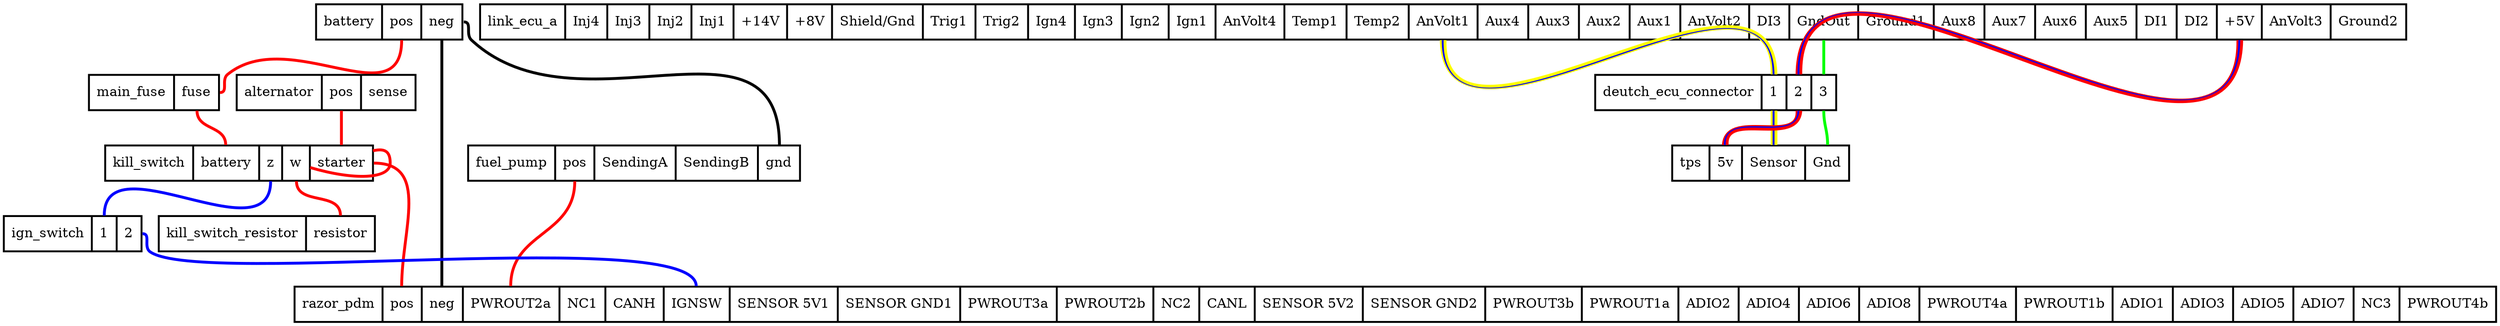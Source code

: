 graph "" {
	graph [bb="0,0,2606,329"];
	node [label="\N",
		shape=record,
		style=bold
	];
	battery	[height=0.51389,
		label="battery | <pos> pos | <neg> neg ",
		pos="403,310.5",
		ranksep=2.0,
		rects="326.5,292.5,395.5,328.5 395.5,292.5,436.5,328.5 436.5,292.5,479.5,328.5",
		width=2.125];
	main_fuse	[height=0.51389,
		label="main_fuse | <fuse> fuse ",
		pos="157,237.5",
		ranksep=2.0,
		rects="89,219.5,178,255.5 178,219.5,225,255.5",
		width=1.8889];
	battery:pos -- main_fuse:fuse	[color=red,
		penwidth=3,
		pos="416,292 416,209.54 298.17,307.78 234,256 227.03,250.37 234.96,237.5 226,237.5"];
	razor_pdm	[height=0.51389,
		label="razor_pdm | <pos> pos | <neg> neg | <PWROUT2a> PWROUT2a | <NC1> NC1 | <CANH> CANH | <IGNSW> IGNSW | <SENSOR 5V1> SENSOR 5V1 | <SENSOR \
GND1> SENSOR GND1 | <PWROUT3a> PWROUT3a | <PWROUT2b> PWROUT2b | <NC2> NC2 | <CANL> CANL | <SENSOR 5V2> SENSOR 5V2 | <SENSOR GND2> \
SENSOR GND2 | <PWROUT3b> PWROUT3b | <PWROUT1a> PWROUT1a | <ADIO2> ADIO2 | <ADIO4> ADIO4 | <ADIO6> ADIO6 | <ADIO8> ADIO8 | <PWROUT4a> \
PWROUT4a | <PWROUT1b> PWROUT1b | <ADIO1> ADIO1 | <ADIO3> ADIO3 | <ADIO5> ADIO5 | <ADIO7> ADIO7 | <NC3> NC3 | <PWROUT4b> PWROUT4b ",
		pos="1455,18.5",
		ranksep=2.0,
		rects="304,0.5,396,36.5 396,0.5,437,36.5 437,0.5,480,36.5 480,0.5,581,36.5 581,0.5,629,36.5 629,0.5,690,36.5 690,0.5,759,36.5 759,0.5,872,\
36.5 872,0.5,1000,36.5 1000,0.5,1101,36.5 1101,0.5,1202,36.5 1202,0.5,1250,36.5 1250,0.5,1308,36.5 1308,0.5,1421,36.5 1421,0.5,1549,\
36.5 1549,0.5,1650,36.5 1650,0.5,1751,36.5 1751,0.5,1814,36.5 1814,0.5,1877,36.5 1877,0.5,1940,36.5 1940,0.5,2003,36.5 2003,0.5,\
2104,36.5 2104,0.5,2205,36.5 2205,0.5,2268,36.5 2268,0.5,2331,36.5 2331,0.5,2394,36.5 2394,0.5,2457,36.5 2457,0.5,2505,36.5 2505,\
0.5,2606,36.5",
		width=31.972];
	battery:neg -- razor_pdm:neg	[color=black,
		penwidth=3,
		pos="458,292 458,178.67 458,150.33 458,37"];
	fuel_pump	[height=0.51389,
		label="fuel_pump | <pos> pos | <SendingA> SendingA | <SendingB> SendingB | <gnd> gnd ",
		pos="659,164.5",
		ranksep=2.0,
		rects="485.5,146.5,576.5,182.5 576.5,146.5,617.5,182.5 617.5,146.5,702.5,182.5 702.5,146.5,788.5,182.5 788.5,146.5,832.5,182.5",
		width=4.8194];
	battery:neg -- fuel_pump:gnd	[color=black,
		penwidth=3,
		pos="481,310.5 489.96,310.5 482.41,298.07 489,292 600.11,189.62 811,334.09 811,183"];
	kill_switch	[height=0.51389,
		label="kill_switch | <battery> battery | <z> z | <w> w | <starter> starter ",
		pos="246,164.5",
		ranksep=2.0,
		rects="106,146.5,198,182.5 198,146.5,267,182.5 267,146.5,291,182.5 291,146.5,320,182.5 320,146.5,386,182.5",
		width=3.8889];
	main_fuse:fuse -- kill_switch:battery	[color=red,
		penwidth=3,
		pos="202,219 202,198.17 232,203.83 232,183"];
	fuel_pump:pos -- razor_pdm:PWROUT2a	[color=red,
		penwidth=3,
		pos="597,146 597,89.135 530,93.865 530,37"];
	kill_switch:starter -- razor_pdm:pos	[color=red,
		penwidth=3,
		pos="387,164.5 445.11,164.5 416,95.114 416,37"];
	kill_switch:starter -- kill_switch:w	[color=red,
		penwidth=3,
		pos="386.03,177.1 399.25,180.02 404,175.82 404,164.5 404,148.15 366.61,146.65 320.29,160"];
	kill_switch_resistor	[height=0.51389,
		label="kill_switch_resistor | <resistor> resistor ",
		pos="275,91.5",
		ranksep=2.0,
		rects="162,73.5,316,109.5 316,73.5,388,109.5",
		width=3.1389];
	kill_switch:w -- kill_switch_resistor:resistor	[color=red,
		penwidth=3,
		pos="306,146 306,120.04 352,135.96 352,110"];
	ign_switch	[height=0.51389,
		label="ign_switch | <1> 1 | <2> 2 ",
		pos="72,91.5",
		ranksep=2.0,
		rects="0,73.5,92,109.5 92,73.5,118,109.5 118,73.5,144,109.5",
		width=2];
	kill_switch:z -- ign_switch:1	[color=blue,
		penwidth=3,
		pos="279,146 279,67.029 105,188.97 105,110"];
	ign_switch:2 -- razor_pdm:IGNSW	[color=blue,
		penwidth=3,
		pos="145,91.5 153.96,91.5 145.67,78.152 153,73 205,36.437 724,100.57 724,37"];
	alternator	[height=0.51389,
		label="alternator | <pos> pos | <sense> sense ",
		pos="337,237.5",
		ranksep=2.0,
		rects="243.5,219.5,332.5,255.5 332.5,219.5,373.5,255.5 373.5,219.5,430.5,255.5",
		width=2.5972];
	alternator:pos -- kill_switch:starter	[color=red,
		penwidth=3,
		pos="353,219 353,203 353,199 353,183"];
	link_ecu_a	[height=0.51389,
		label="link_ecu_a | <Inj4> Inj4 | <Inj3> Inj3 | <Inj2> Inj2 | <Inj1> Inj1 | <+14V> +14V | <+8V> +8V | <Shield/Gnd> Shield/Gnd | <Trig1> \
Trig1 | <Trig2> Trig2 | <Ign4> Ign4 | <Ign3> Ign3 | <Ign2> Ign2 | <Ign1> Ign1 | <AnVolt4> AnVolt4 | <Temp1> Temp1 | <Temp2> Temp2 | <\
AnVolt1> AnVolt1 | <Aux4> Aux4 | <Aux3> Aux3 | <Aux2> Aux2 | <Aux1> Aux1 | <AnVolt2> AnVolt2 | <DI3> DI3 | <GndOut> GndOut | <Ground1> \
Ground1 | <Aux8> Aux8 | <Aux7> Aux7 | <Aux6> Aux6 | <Aux5> Aux5 | <DI1> DI1 | <DI2> DI2 | <+5V> +5V | <AnVolt3> AnVolt3 | <Ground2> \
Ground2 ",
		pos="1505,310.5",
		ranksep=2.0,
		rects="498,292.5,587,328.5 587,292.5,631,328.5 631,292.5,675,328.5 675,292.5,719,328.5 719,292.5,763,328.5 763,292.5,819,328.5 819,292.5,\
866,328.5 866,292.5,961,328.5 961,292.5,1016,328.5 1016,292.5,1071,328.5 1071,292.5,1120,328.5 1120,292.5,1169,328.5 1169,292.5,\
1218,328.5 1218,292.5,1267,328.5 1267,292.5,1339,328.5 1339,292.5,1404,328.5 1404,292.5,1469,328.5 1469,292.5,1541,328.5 1541,292.5,\
1594,328.5 1594,292.5,1647,328.5 1647,292.5,1700,328.5 1700,292.5,1753,328.5 1753,292.5,1825,328.5 1825,292.5,1867,328.5 1867,292.5,\
1939,328.5 1939,292.5,2018,328.5 2018,292.5,2071,328.5 2071,292.5,2124,328.5 2124,292.5,2177,328.5 2177,292.5,2230,328.5 2230,292.5,\
2272,328.5 2272,292.5,2314,328.5 2314,292.5,2361,328.5 2361,292.5,2433,328.5 2433,292.5,2512,328.5",
		width=27.972];
	deutch_ecu_connector	[height=0.51389,
		label="deutch_ecu_connector | <1> 1 | <2> 2 | <3> 3 ",
		pos="1790,237.5",
		ranksep=2.0,
		rects="1664,219.5,1838,255.5 1838,219.5,1864,255.5 1864,219.5,1890,255.5 1890,219.5,1916,255.5",
		width=3.5];
	link_ecu_a:AnVolt1 -- deutch_ecu_connector:1	[color="yellow:blue:yellow",
		penwidth=3,
		pos="1505,292 1505,137.39 1851,410.61 1851,256"];
	link_ecu_a:"+5V" -- deutch_ecu_connector:2	[color="red:blue:red",
		penwidth=3,
		pos="2338,292 2338,86.487 1877,461.51 1877,256"];
	link_ecu_a:GndOut -- deutch_ecu_connector:3	[color=green,
		penwidth=3,
		pos="1903,292 1903,276 1903,272 1903,256"];
	tps	[height=0.51389,
		label="tps | <5v> 5v | <Sensor> Sensor | <Gnd> Gnd ",
		pos="1837,164.5",
		ranksep=2.0,
		rects="1744.5,146.5,1783.5,182.5 1783.5,146.5,1817.5,182.5 1817.5,146.5,1883.5,182.5 1883.5,146.5,1929.5,182.5",
		width=2.5694];
	deutch_ecu_connector:1 -- tps:Sensor	[color="yellow:blue:yellow",
		penwidth=3,
		pos="1851,219 1851,203 1851,199 1851,183"];
	deutch_ecu_connector:2 -- tps:"5v"	[color="red:blue:red",
		penwidth=3,
		pos="1877,219 1877,181.22 1800,220.78 1800,183"];
	deutch_ecu_connector:3 -- tps:Gnd	[color=green,
		penwidth=3,
		pos="1903,219 1903,202.9 1907,199.1 1907,183"];
}
